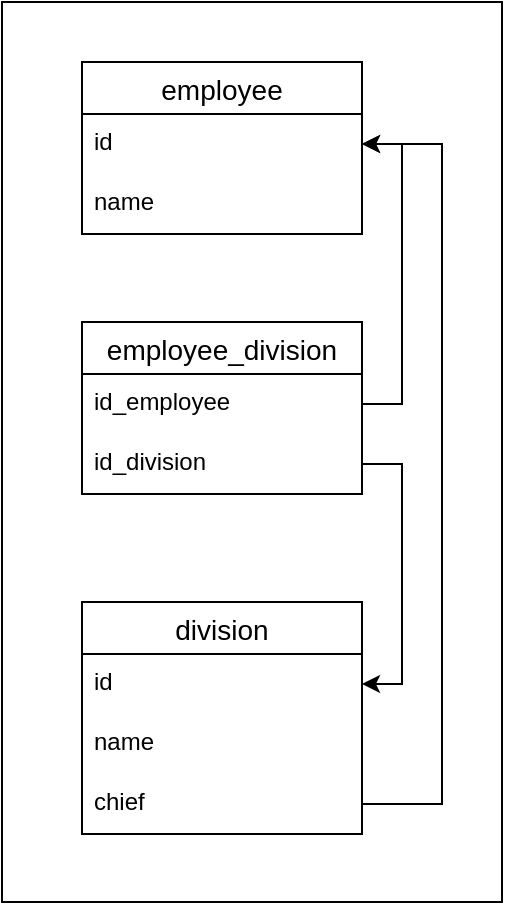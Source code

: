 <mxfile version="15.2.5" type="device"><diagram id="m6jYCsG9QH4tuFv78qbJ" name="Page-1"><mxGraphModel dx="526" dy="468" grid="1" gridSize="10" guides="1" tooltips="1" connect="1" arrows="1" fold="1" page="1" pageScale="1" pageWidth="1169" pageHeight="827" math="0" shadow="0"><root><mxCell id="0"/><mxCell id="1" parent="0"/><mxCell id="Mu8c5yDqzFmcGL_pAl7Z-1" value="employee" style="swimlane;fontStyle=0;childLayout=stackLayout;horizontal=1;startSize=26;horizontalStack=0;resizeParent=1;resizeParentMax=0;resizeLast=0;collapsible=1;marginBottom=0;align=center;fontSize=14;fillColor=none;gradientColor=none;" parent="1" vertex="1"><mxGeometry x="170" y="60" width="140" height="86" as="geometry"/></mxCell><mxCell id="Mu8c5yDqzFmcGL_pAl7Z-2" value="id" style="text;strokeColor=none;fillColor=none;spacingLeft=4;spacingRight=4;overflow=hidden;rotatable=0;points=[[0,0.5],[1,0.5]];portConstraint=eastwest;fontSize=12;" parent="Mu8c5yDqzFmcGL_pAl7Z-1" vertex="1"><mxGeometry y="26" width="140" height="30" as="geometry"/></mxCell><mxCell id="Mu8c5yDqzFmcGL_pAl7Z-3" value="name" style="text;strokeColor=none;fillColor=none;spacingLeft=4;spacingRight=4;overflow=hidden;rotatable=0;points=[[0,0.5],[1,0.5]];portConstraint=eastwest;fontSize=12;" parent="Mu8c5yDqzFmcGL_pAl7Z-1" vertex="1"><mxGeometry y="56" width="140" height="30" as="geometry"/></mxCell><mxCell id="Mu8c5yDqzFmcGL_pAl7Z-5" value="division" style="swimlane;fontStyle=0;childLayout=stackLayout;horizontal=1;startSize=26;horizontalStack=0;resizeParent=1;resizeParentMax=0;resizeLast=0;collapsible=1;marginBottom=0;align=center;fontSize=14;fillColor=none;gradientColor=none;" parent="1" vertex="1"><mxGeometry x="170" y="330" width="140" height="116" as="geometry"/></mxCell><mxCell id="Mu8c5yDqzFmcGL_pAl7Z-6" value="id" style="text;strokeColor=none;fillColor=none;spacingLeft=4;spacingRight=4;overflow=hidden;rotatable=0;points=[[0,0.5],[1,0.5]];portConstraint=eastwest;fontSize=12;" parent="Mu8c5yDqzFmcGL_pAl7Z-5" vertex="1"><mxGeometry y="26" width="140" height="30" as="geometry"/></mxCell><mxCell id="Mu8c5yDqzFmcGL_pAl7Z-7" value="name" style="text;strokeColor=none;fillColor=none;spacingLeft=4;spacingRight=4;overflow=hidden;rotatable=0;points=[[0,0.5],[1,0.5]];portConstraint=eastwest;fontSize=12;" parent="Mu8c5yDqzFmcGL_pAl7Z-5" vertex="1"><mxGeometry y="56" width="140" height="30" as="geometry"/></mxCell><mxCell id="Mu8c5yDqzFmcGL_pAl7Z-8" value="chief" style="text;strokeColor=none;fillColor=none;spacingLeft=4;spacingRight=4;overflow=hidden;rotatable=0;points=[[0,0.5],[1,0.5]];portConstraint=eastwest;fontSize=12;" parent="Mu8c5yDqzFmcGL_pAl7Z-5" vertex="1"><mxGeometry y="86" width="140" height="30" as="geometry"/></mxCell><mxCell id="Mu8c5yDqzFmcGL_pAl7Z-10" style="edgeStyle=orthogonalEdgeStyle;rounded=0;orthogonalLoop=1;jettySize=auto;html=1;exitX=1;exitY=0.5;exitDx=0;exitDy=0;entryX=1;entryY=0.5;entryDx=0;entryDy=0;" parent="1" source="Mu8c5yDqzFmcGL_pAl7Z-8" target="Mu8c5yDqzFmcGL_pAl7Z-2" edge="1"><mxGeometry relative="1" as="geometry"><Array as="points"><mxPoint x="350" y="431"/><mxPoint x="350" y="101"/></Array></mxGeometry></mxCell><mxCell id="Mu8c5yDqzFmcGL_pAl7Z-12" value="" style="rounded=0;whiteSpace=wrap;html=1;fillColor=none;gradientColor=none;align=left;verticalAlign=top;" parent="1" vertex="1"><mxGeometry x="130" y="30" width="250" height="450" as="geometry"/></mxCell><mxCell id="lMXrWVFLEee84xjWdIi4-1" value="employee_division" style="swimlane;fontStyle=0;childLayout=stackLayout;horizontal=1;startSize=26;horizontalStack=0;resizeParent=1;resizeParentMax=0;resizeLast=0;collapsible=1;marginBottom=0;align=center;fontSize=14;fillColor=none;gradientColor=none;" vertex="1" parent="1"><mxGeometry x="170" y="190" width="140" height="86" as="geometry"/></mxCell><mxCell id="lMXrWVFLEee84xjWdIi4-3" value="id_employee" style="text;strokeColor=none;fillColor=none;spacingLeft=4;spacingRight=4;overflow=hidden;rotatable=0;points=[[0,0.5],[1,0.5]];portConstraint=eastwest;fontSize=12;" vertex="1" parent="lMXrWVFLEee84xjWdIi4-1"><mxGeometry y="26" width="140" height="30" as="geometry"/></mxCell><mxCell id="lMXrWVFLEee84xjWdIi4-4" value="id_division" style="text;strokeColor=none;fillColor=none;spacingLeft=4;spacingRight=4;overflow=hidden;rotatable=0;points=[[0,0.5],[1,0.5]];portConstraint=eastwest;fontSize=12;" vertex="1" parent="lMXrWVFLEee84xjWdIi4-1"><mxGeometry y="56" width="140" height="30" as="geometry"/></mxCell><mxCell id="lMXrWVFLEee84xjWdIi4-5" style="edgeStyle=orthogonalEdgeStyle;rounded=0;orthogonalLoop=1;jettySize=auto;html=1;entryX=1;entryY=0.5;entryDx=0;entryDy=0;" edge="1" parent="1" source="lMXrWVFLEee84xjWdIi4-3" target="Mu8c5yDqzFmcGL_pAl7Z-2"><mxGeometry relative="1" as="geometry"><Array as="points"><mxPoint x="330" y="231"/><mxPoint x="330" y="101"/></Array></mxGeometry></mxCell><mxCell id="lMXrWVFLEee84xjWdIi4-6" style="edgeStyle=orthogonalEdgeStyle;rounded=0;orthogonalLoop=1;jettySize=auto;html=1;entryX=1;entryY=0.5;entryDx=0;entryDy=0;" edge="1" parent="1" source="lMXrWVFLEee84xjWdIi4-4" target="Mu8c5yDqzFmcGL_pAl7Z-6"><mxGeometry relative="1" as="geometry"><Array as="points"><mxPoint x="330" y="261"/><mxPoint x="330" y="371"/></Array></mxGeometry></mxCell></root></mxGraphModel></diagram></mxfile>